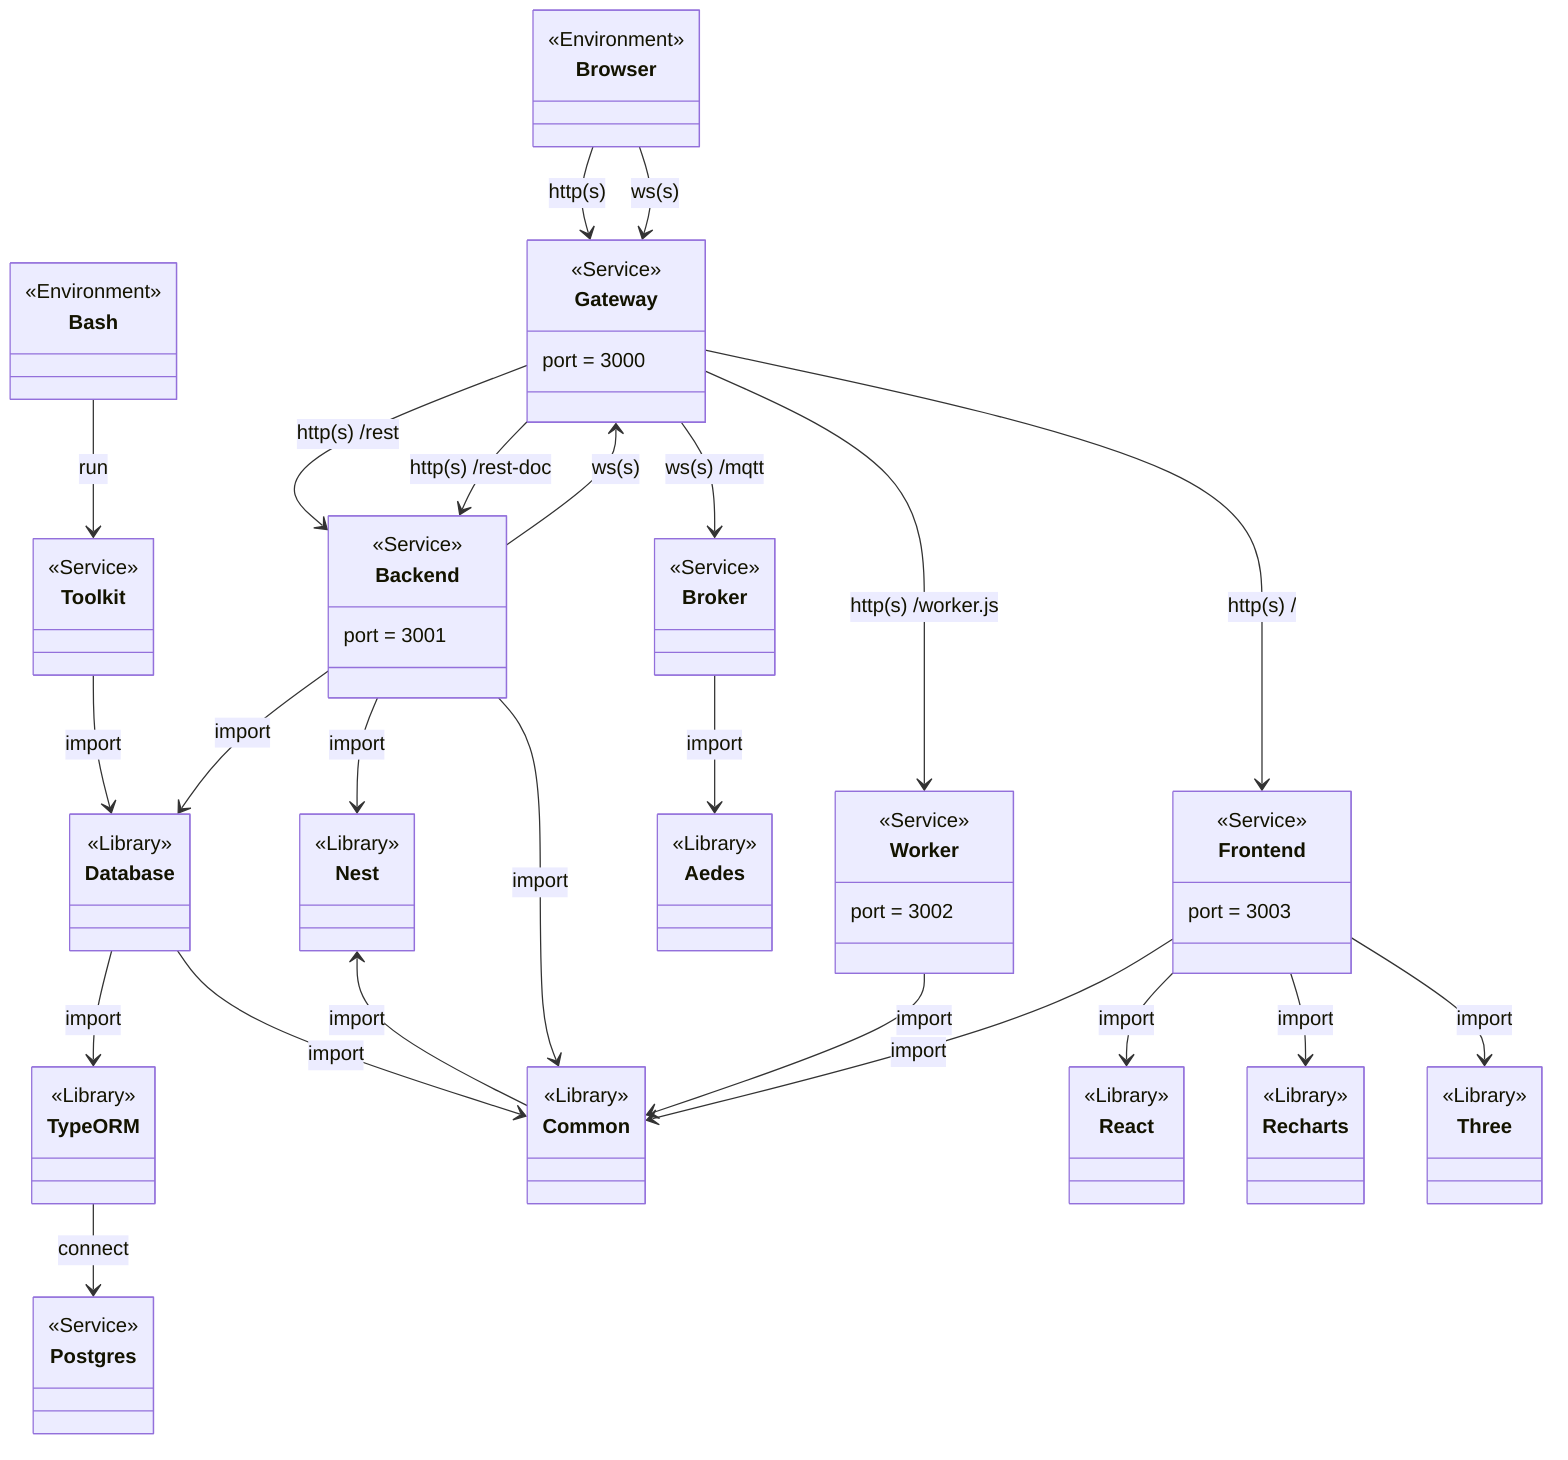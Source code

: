 classDiagram
    class Bash
    class Browser
    class Postgres
    class React
    class Recharts
    class Three
    class Nest
    class TypeORM
    class Aedes

    class Common
    class Database
    class Toolkit
    class Backend {
        port = 3001
    }
    class Worker {
        port = 3002
    }
    class Frontend {
        port = 3003
    }
    class Broker {

    }
    class Gateway {
        port = 3000
    }
    
    <<Service>> Broker
    <<Service>> Backend
    <<Service>> Worker
    <<Service>> Frontend
    <<Service>> Gateway
    <<Service>> Toolkit
    <<Service>> Postgres
    <<Library>> Common
    <<Library>> Database
    <<Library>> React
    <<Library>> Recharts
    <<Library>> Three
    <<Library>> Nest
    <<Library>> TypeORM
    <<Library>> Aedes
    <<Environment>> Bash
    <<Environment>> Browser

    Bash --> Toolkit: run
    Browser --> Gateway: http(s)
    Browser --> Gateway: ws(s)
    Gateway --> Backend: http(s) /rest
    Gateway --> Backend: http(s) /rest-doc
    Gateway <-- Backend: ws(s)
    Gateway --> Broker: ws(s) /mqtt
    Gateway --> Worker: http(s) /worker.js
    Gateway --> Frontend: http(s) /
    Toolkit --> Database: import
    Backend --> Database: import
    Backend --> Nest: import
    Backend --> Common: import
    Nest <-- Common: import
    Worker --> Common: import
    Frontend --> Common: import
    Frontend --> React: import
    Frontend --> Recharts: import
    Frontend --> Three: import
    Database --> TypeORM: import
    Database --> Common: import
    TypeORM --> Postgres: connect
    Broker --> Aedes: import